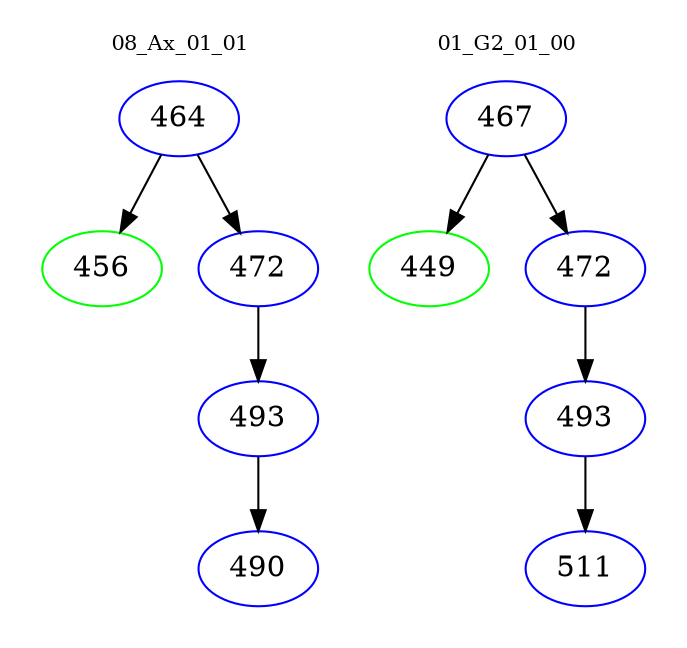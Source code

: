 digraph{
subgraph cluster_0 {
color = white
label = "08_Ax_01_01";
fontsize=10;
T0_464 [label="464", color="blue"]
T0_464 -> T0_456 [color="black"]
T0_456 [label="456", color="green"]
T0_464 -> T0_472 [color="black"]
T0_472 [label="472", color="blue"]
T0_472 -> T0_493 [color="black"]
T0_493 [label="493", color="blue"]
T0_493 -> T0_490 [color="black"]
T0_490 [label="490", color="blue"]
}
subgraph cluster_1 {
color = white
label = "01_G2_01_00";
fontsize=10;
T1_467 [label="467", color="blue"]
T1_467 -> T1_449 [color="black"]
T1_449 [label="449", color="green"]
T1_467 -> T1_472 [color="black"]
T1_472 [label="472", color="blue"]
T1_472 -> T1_493 [color="black"]
T1_493 [label="493", color="blue"]
T1_493 -> T1_511 [color="black"]
T1_511 [label="511", color="blue"]
}
}
